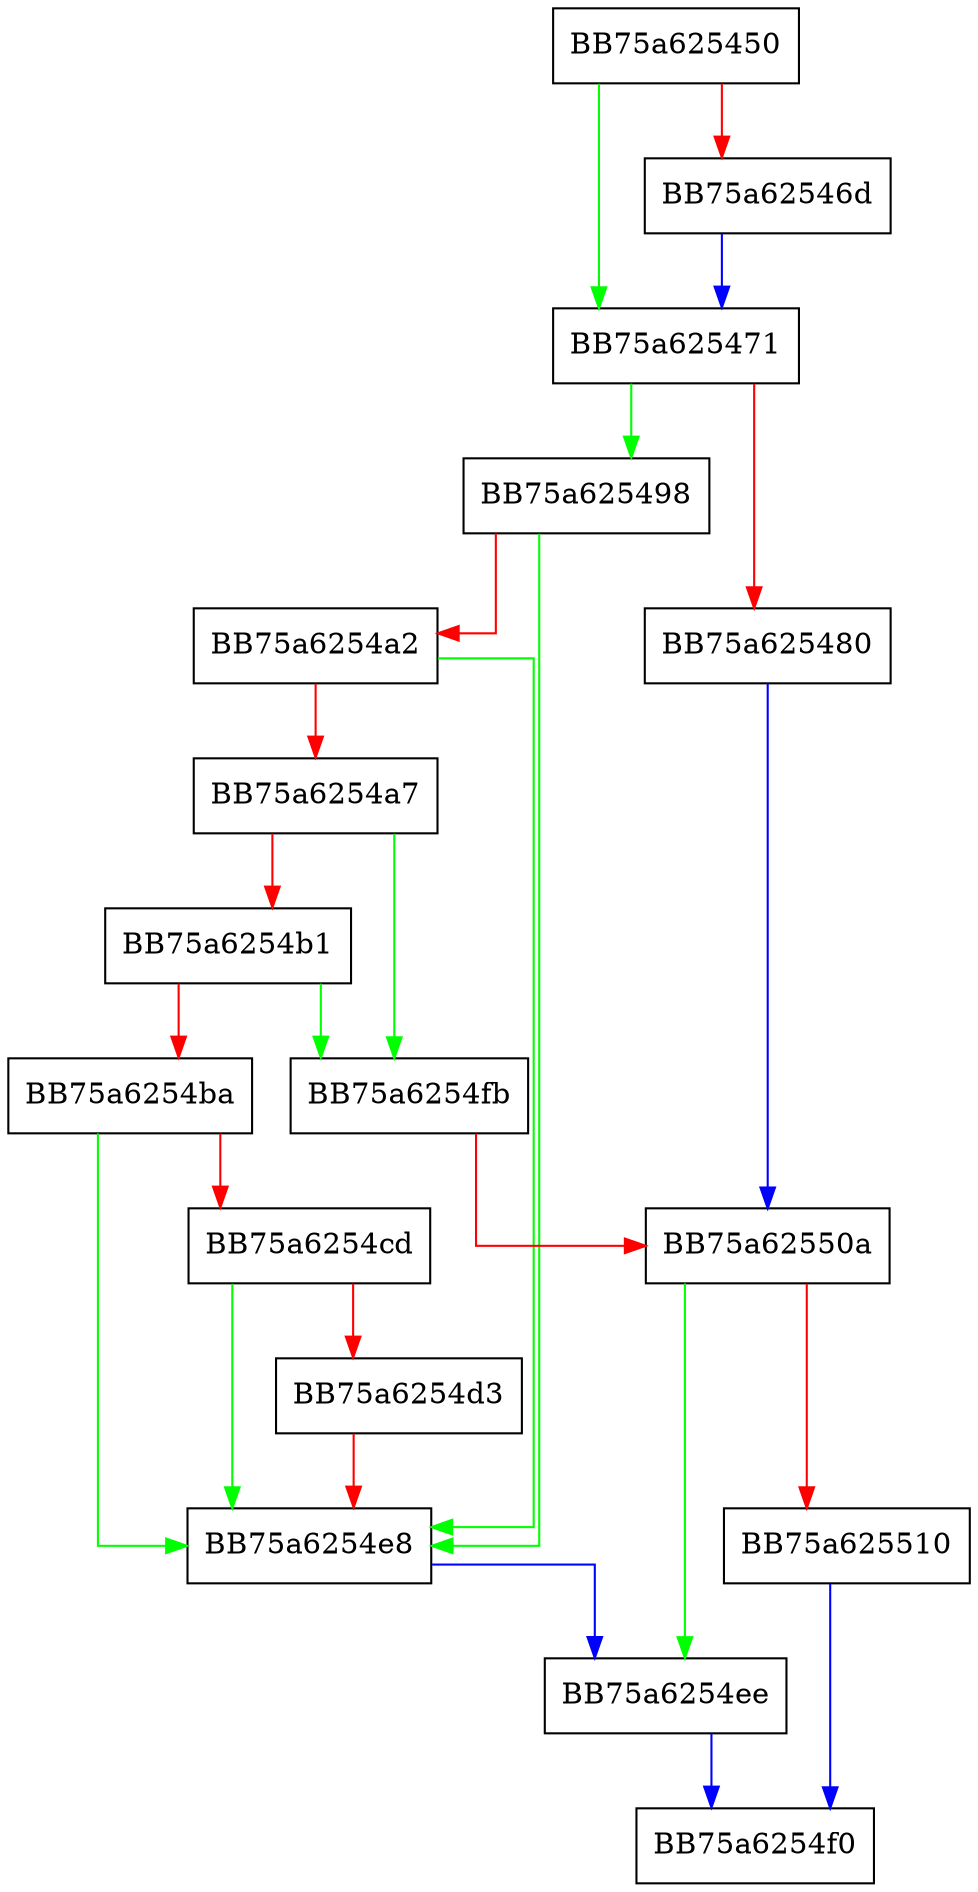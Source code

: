 digraph ServerLUM_DeviceToWin32Path {
  node [shape="box"];
  graph [splines=ortho];
  BB75a625450 -> BB75a625471 [color="green"];
  BB75a625450 -> BB75a62546d [color="red"];
  BB75a62546d -> BB75a625471 [color="blue"];
  BB75a625471 -> BB75a625498 [color="green"];
  BB75a625471 -> BB75a625480 [color="red"];
  BB75a625480 -> BB75a62550a [color="blue"];
  BB75a625498 -> BB75a6254e8 [color="green"];
  BB75a625498 -> BB75a6254a2 [color="red"];
  BB75a6254a2 -> BB75a6254e8 [color="green"];
  BB75a6254a2 -> BB75a6254a7 [color="red"];
  BB75a6254a7 -> BB75a6254fb [color="green"];
  BB75a6254a7 -> BB75a6254b1 [color="red"];
  BB75a6254b1 -> BB75a6254fb [color="green"];
  BB75a6254b1 -> BB75a6254ba [color="red"];
  BB75a6254ba -> BB75a6254e8 [color="green"];
  BB75a6254ba -> BB75a6254cd [color="red"];
  BB75a6254cd -> BB75a6254e8 [color="green"];
  BB75a6254cd -> BB75a6254d3 [color="red"];
  BB75a6254d3 -> BB75a6254e8 [color="red"];
  BB75a6254e8 -> BB75a6254ee [color="blue"];
  BB75a6254ee -> BB75a6254f0 [color="blue"];
  BB75a6254fb -> BB75a62550a [color="red"];
  BB75a62550a -> BB75a6254ee [color="green"];
  BB75a62550a -> BB75a625510 [color="red"];
  BB75a625510 -> BB75a6254f0 [color="blue"];
}